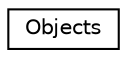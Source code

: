 digraph "Graphical Class Hierarchy"
{
 // LATEX_PDF_SIZE
  edge [fontname="Helvetica",fontsize="10",labelfontname="Helvetica",labelfontsize="10"];
  node [fontname="Helvetica",fontsize="10",shape=record];
  rankdir="LR";
  Node0 [label="Objects",height=0.2,width=0.4,color="black", fillcolor="white", style="filled",URL="$structsl_1_1Objects.html",tooltip="Object Scene data directly from the ZED SDK. Represents all detections given during a single image fr..."];
}
